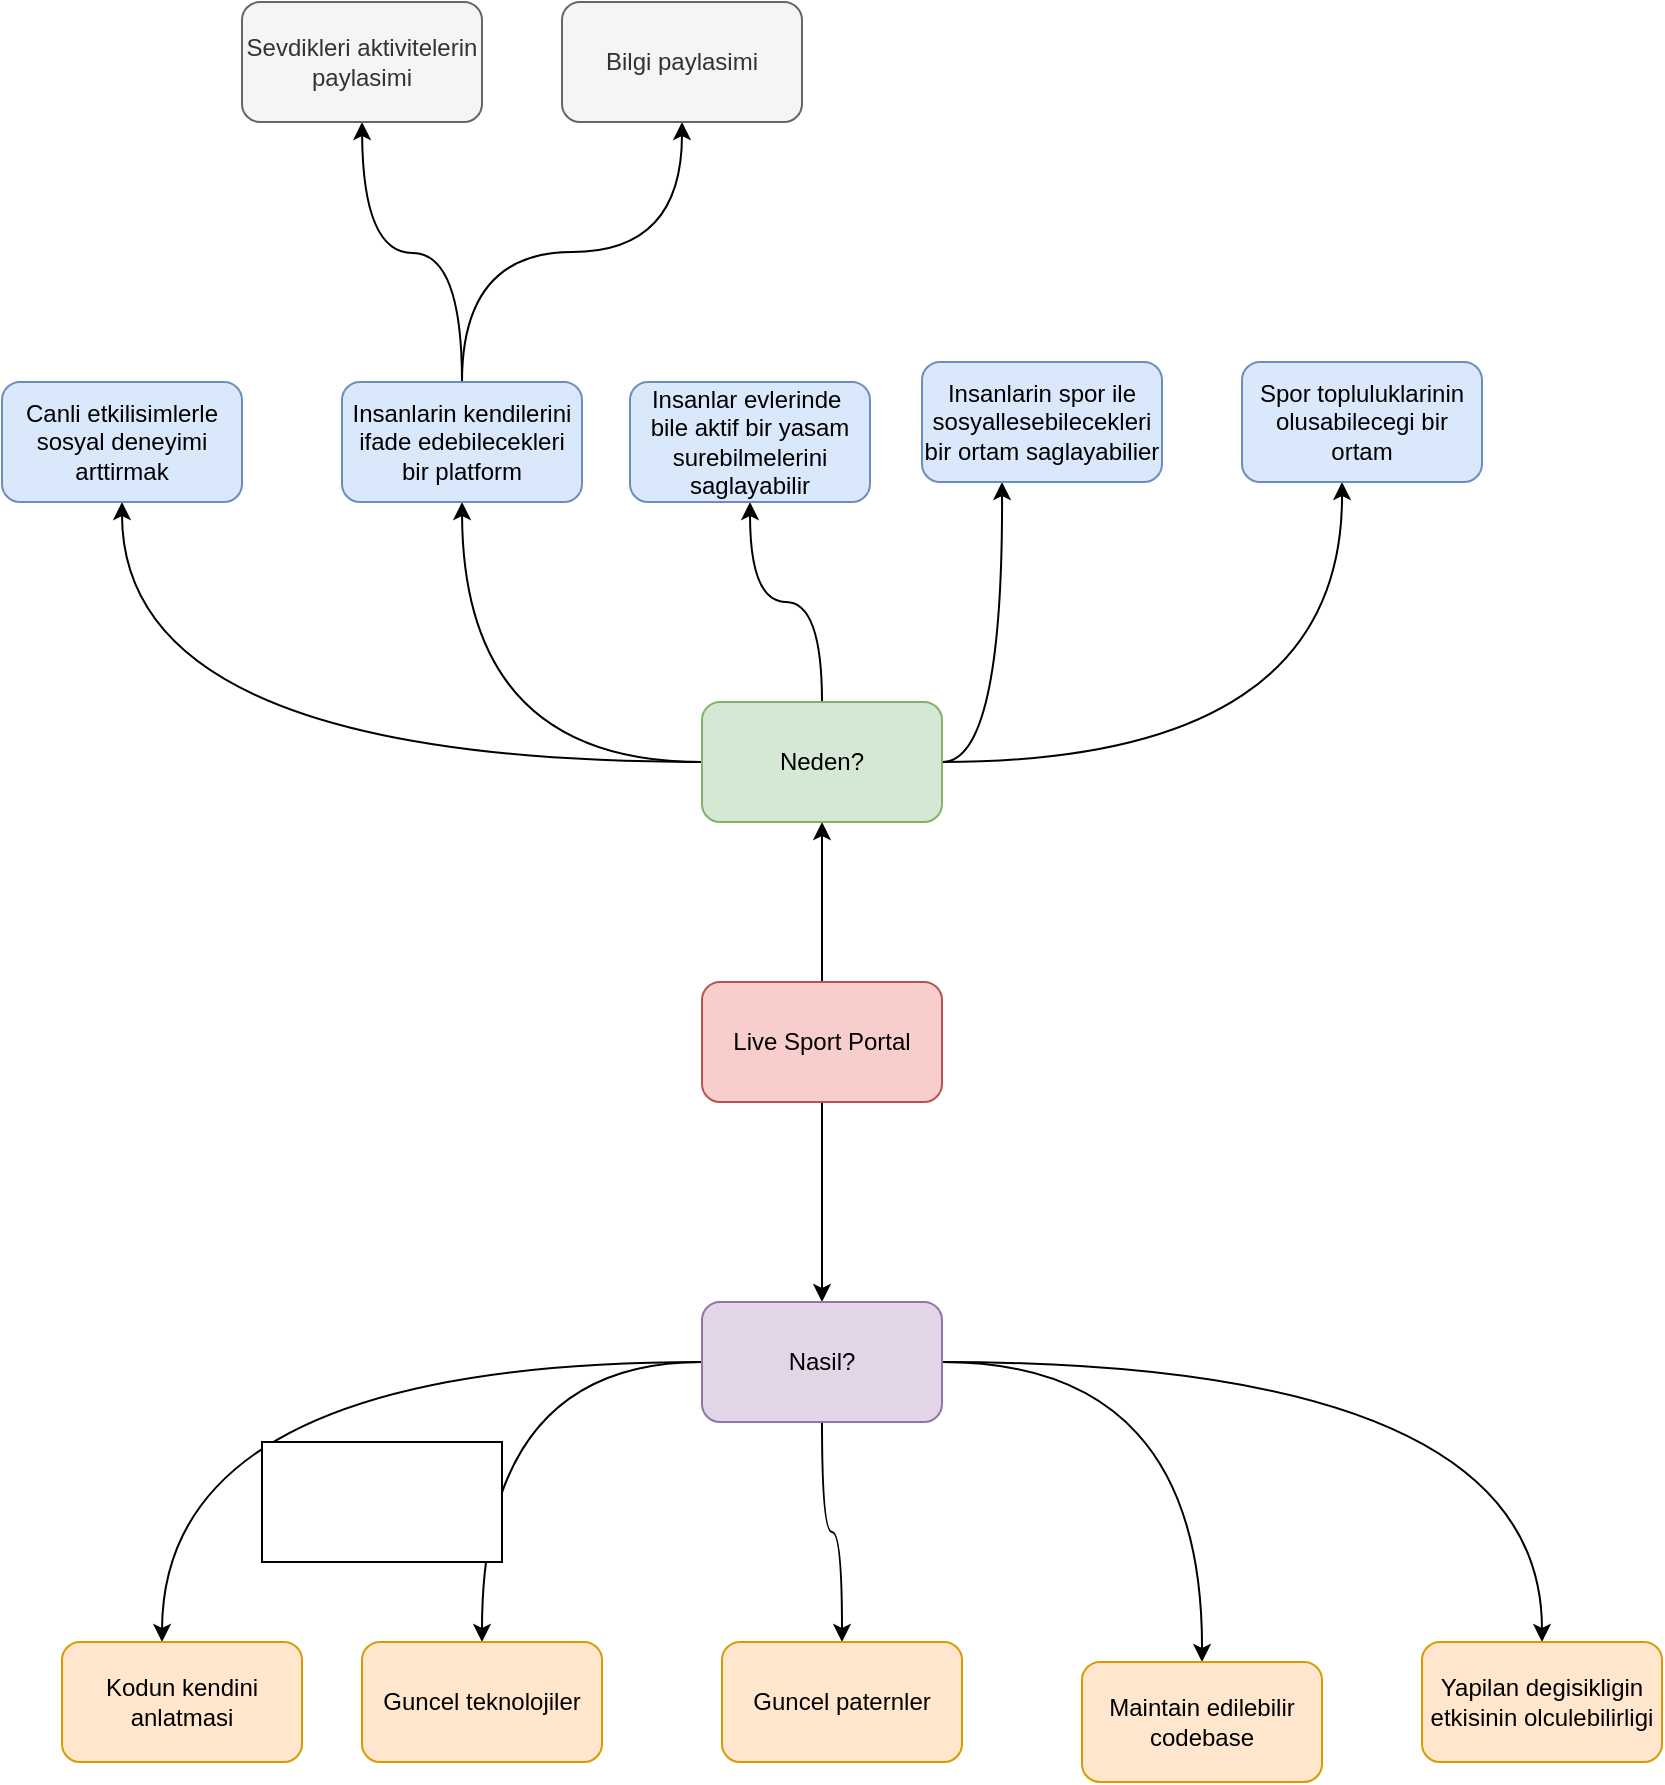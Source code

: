 <mxfile version="12.6.5" type="device"><diagram id="iL2zE7qaD2L_ZiYOHrYW" name="Page-1"><mxGraphModel dx="1773" dy="1779" grid="1" gridSize="10" guides="1" tooltips="1" connect="1" arrows="1" fold="1" page="1" pageScale="1" pageWidth="827" pageHeight="1169" math="0" shadow="0"><root><mxCell id="0"/><mxCell id="1" parent="0"/><mxCell id="emXsB2ohQggvRI4QxFAA-3" style="edgeStyle=orthogonalEdgeStyle;rounded=0;orthogonalLoop=1;jettySize=auto;html=1;entryX=0.5;entryY=1;entryDx=0;entryDy=0;curved=1;" parent="1" source="emXsB2ohQggvRI4QxFAA-1" target="emXsB2ohQggvRI4QxFAA-2" edge="1"><mxGeometry relative="1" as="geometry"/></mxCell><mxCell id="DOMWooIeQPKsYJJ-5UZs-7" style="edgeStyle=orthogonalEdgeStyle;curved=1;rounded=1;orthogonalLoop=1;jettySize=auto;html=1;startArrow=none;startFill=0;endArrow=classic;endFill=1;" parent="1" source="emXsB2ohQggvRI4QxFAA-1" edge="1"><mxGeometry relative="1" as="geometry"><mxPoint x="390" y="330" as="targetPoint"/></mxGeometry></mxCell><mxCell id="emXsB2ohQggvRI4QxFAA-1" value="Live Sport Portal" style="rounded=1;whiteSpace=wrap;html=1;fillColor=#f8cecc;strokeColor=#b85450;" parent="1" vertex="1"><mxGeometry x="330" y="170" width="120" height="60" as="geometry"/></mxCell><mxCell id="emXsB2ohQggvRI4QxFAA-4" style="edgeStyle=orthogonalEdgeStyle;curved=1;rounded=0;orthogonalLoop=1;jettySize=auto;html=1;entryX=0.5;entryY=1;entryDx=0;entryDy=0;" parent="1" source="emXsB2ohQggvRI4QxFAA-2" target="emXsB2ohQggvRI4QxFAA-5" edge="1"><mxGeometry relative="1" as="geometry"><mxPoint x="350" y="-70" as="targetPoint"/></mxGeometry></mxCell><mxCell id="emXsB2ohQggvRI4QxFAA-6" style="edgeStyle=orthogonalEdgeStyle;curved=1;rounded=0;orthogonalLoop=1;jettySize=auto;html=1;" parent="1" source="emXsB2ohQggvRI4QxFAA-2" edge="1"><mxGeometry relative="1" as="geometry"><mxPoint x="480" y="-80" as="targetPoint"/></mxGeometry></mxCell><mxCell id="2Tl9nvB5UgLsJPORawwC-1" style="edgeStyle=orthogonalEdgeStyle;rounded=0;orthogonalLoop=1;jettySize=auto;html=1;curved=1;" parent="1" source="emXsB2ohQggvRI4QxFAA-2" edge="1"><mxGeometry relative="1" as="geometry"><mxPoint x="210" y="-70" as="targetPoint"/></mxGeometry></mxCell><mxCell id="DOMWooIeQPKsYJJ-5UZs-1" style="edgeStyle=orthogonalEdgeStyle;rounded=1;orthogonalLoop=1;jettySize=auto;html=1;startArrow=none;startFill=0;endArrow=classic;endFill=1;curved=1;" parent="1" source="emXsB2ohQggvRI4QxFAA-2" edge="1"><mxGeometry relative="1" as="geometry"><mxPoint x="650" y="-80" as="targetPoint"/></mxGeometry></mxCell><mxCell id="Hgn35VA9OlwqKwKy2Uyr-3" style="edgeStyle=orthogonalEdgeStyle;rounded=0;orthogonalLoop=1;jettySize=auto;html=1;curved=1;" edge="1" parent="1" source="emXsB2ohQggvRI4QxFAA-2" target="Hgn35VA9OlwqKwKy2Uyr-2"><mxGeometry relative="1" as="geometry"/></mxCell><mxCell id="emXsB2ohQggvRI4QxFAA-2" value="Neden?" style="rounded=1;whiteSpace=wrap;html=1;fillColor=#d5e8d4;strokeColor=#82b366;" parent="1" vertex="1"><mxGeometry x="330" y="30" width="120" height="60" as="geometry"/></mxCell><mxCell id="emXsB2ohQggvRI4QxFAA-5" value="Insanlar evlerinde&amp;nbsp;&lt;br&gt;bile aktif bir yasam&lt;br&gt;surebilmelerini saglayabilir" style="rounded=1;whiteSpace=wrap;html=1;fillColor=#dae8fc;strokeColor=#6c8ebf;" parent="1" vertex="1"><mxGeometry x="294" y="-130" width="120" height="60" as="geometry"/></mxCell><mxCell id="emXsB2ohQggvRI4QxFAA-7" value="Insanlarin spor ile&lt;br&gt;sosyallesebilecekleri&lt;br&gt;bir ortam saglayabilier" style="rounded=1;whiteSpace=wrap;html=1;fillColor=#dae8fc;strokeColor=#6c8ebf;" parent="1" vertex="1"><mxGeometry x="440" y="-140" width="120" height="60" as="geometry"/></mxCell><mxCell id="DOMWooIeQPKsYJJ-5UZs-3" style="edgeStyle=orthogonalEdgeStyle;curved=1;rounded=1;orthogonalLoop=1;jettySize=auto;html=1;startArrow=none;startFill=0;endArrow=classic;endFill=1;" parent="1" source="2Tl9nvB5UgLsJPORawwC-2" edge="1"><mxGeometry relative="1" as="geometry"><mxPoint x="160" y="-260" as="targetPoint"/></mxGeometry></mxCell><mxCell id="DOMWooIeQPKsYJJ-5UZs-6" style="edgeStyle=orthogonalEdgeStyle;curved=1;rounded=1;orthogonalLoop=1;jettySize=auto;html=1;startArrow=none;startFill=0;endArrow=classic;endFill=1;" parent="1" source="2Tl9nvB5UgLsJPORawwC-2" target="DOMWooIeQPKsYJJ-5UZs-5" edge="1"><mxGeometry relative="1" as="geometry"/></mxCell><mxCell id="2Tl9nvB5UgLsJPORawwC-2" value="Insanlarin kendilerini ifade edebilecekleri bir platform" style="rounded=1;whiteSpace=wrap;html=1;fillColor=#dae8fc;strokeColor=#6c8ebf;" parent="1" vertex="1"><mxGeometry x="150" y="-130" width="120" height="60" as="geometry"/></mxCell><mxCell id="DOMWooIeQPKsYJJ-5UZs-2" value="Spor topluluklarinin olusabilecegi bir ortam" style="rounded=1;whiteSpace=wrap;html=1;fillColor=#dae8fc;strokeColor=#6c8ebf;" parent="1" vertex="1"><mxGeometry x="600" y="-140" width="120" height="60" as="geometry"/></mxCell><mxCell id="DOMWooIeQPKsYJJ-5UZs-4" value="Sevdikleri aktivitelerin paylasimi" style="rounded=1;whiteSpace=wrap;html=1;fillColor=#f5f5f5;strokeColor=#666666;fontColor=#333333;" parent="1" vertex="1"><mxGeometry x="100" y="-320" width="120" height="60" as="geometry"/></mxCell><mxCell id="DOMWooIeQPKsYJJ-5UZs-5" value="Bilgi paylasimi" style="rounded=1;whiteSpace=wrap;html=1;fillColor=#f5f5f5;strokeColor=#666666;fontColor=#333333;" parent="1" vertex="1"><mxGeometry x="260" y="-320" width="120" height="60" as="geometry"/></mxCell><mxCell id="DOMWooIeQPKsYJJ-5UZs-10" style="edgeStyle=orthogonalEdgeStyle;curved=1;rounded=1;orthogonalLoop=1;jettySize=auto;html=1;startArrow=none;startFill=0;endArrow=classic;endFill=1;" parent="1" source="DOMWooIeQPKsYJJ-5UZs-8" target="DOMWooIeQPKsYJJ-5UZs-9" edge="1"><mxGeometry relative="1" as="geometry"/></mxCell><mxCell id="DOMWooIeQPKsYJJ-5UZs-12" style="edgeStyle=orthogonalEdgeStyle;curved=1;rounded=1;orthogonalLoop=1;jettySize=auto;html=1;startArrow=none;startFill=0;endArrow=classic;endFill=1;" parent="1" source="DOMWooIeQPKsYJJ-5UZs-8" target="DOMWooIeQPKsYJJ-5UZs-11" edge="1"><mxGeometry relative="1" as="geometry"/></mxCell><mxCell id="DOMWooIeQPKsYJJ-5UZs-13" style="edgeStyle=orthogonalEdgeStyle;curved=1;rounded=1;orthogonalLoop=1;jettySize=auto;html=1;startArrow=none;startFill=0;endArrow=classic;endFill=1;" parent="1" source="DOMWooIeQPKsYJJ-5UZs-8" edge="1"><mxGeometry relative="1" as="geometry"><mxPoint x="580" y="510" as="targetPoint"/></mxGeometry></mxCell><mxCell id="DOMWooIeQPKsYJJ-5UZs-16" style="edgeStyle=orthogonalEdgeStyle;curved=1;rounded=1;orthogonalLoop=1;jettySize=auto;html=1;startArrow=none;startFill=0;endArrow=classic;endFill=1;" parent="1" source="DOMWooIeQPKsYJJ-5UZs-8" target="DOMWooIeQPKsYJJ-5UZs-15" edge="1"><mxGeometry relative="1" as="geometry"/></mxCell><mxCell id="DOMWooIeQPKsYJJ-5UZs-17" style="edgeStyle=orthogonalEdgeStyle;curved=1;rounded=1;orthogonalLoop=1;jettySize=auto;html=1;startArrow=none;startFill=0;endArrow=classic;endFill=1;" parent="1" source="DOMWooIeQPKsYJJ-5UZs-8" edge="1"><mxGeometry relative="1" as="geometry"><mxPoint x="60" y="500" as="targetPoint"/></mxGeometry></mxCell><mxCell id="DOMWooIeQPKsYJJ-5UZs-8" value="Nasil?" style="rounded=1;whiteSpace=wrap;html=1;fillColor=#e1d5e7;strokeColor=#9673a6;" parent="1" vertex="1"><mxGeometry x="330" y="330" width="120" height="60" as="geometry"/></mxCell><mxCell id="DOMWooIeQPKsYJJ-5UZs-9" value="Guncel teknolojiler" style="rounded=1;whiteSpace=wrap;html=1;fillColor=#ffe6cc;strokeColor=#d79b00;" parent="1" vertex="1"><mxGeometry x="160" y="500" width="120" height="60" as="geometry"/></mxCell><mxCell id="DOMWooIeQPKsYJJ-5UZs-11" value="Guncel paternler" style="rounded=1;whiteSpace=wrap;html=1;fillColor=#ffe6cc;strokeColor=#d79b00;" parent="1" vertex="1"><mxGeometry x="340" y="500" width="120" height="60" as="geometry"/></mxCell><mxCell id="DOMWooIeQPKsYJJ-5UZs-14" value="Maintain edilebilir codebase" style="rounded=1;whiteSpace=wrap;html=1;fillColor=#ffe6cc;strokeColor=#d79b00;" parent="1" vertex="1"><mxGeometry x="520" y="510" width="120" height="60" as="geometry"/></mxCell><mxCell id="DOMWooIeQPKsYJJ-5UZs-15" value="Yapilan degisikligin etkisinin olculebilirligi" style="rounded=1;whiteSpace=wrap;html=1;fillColor=#ffe6cc;strokeColor=#d79b00;" parent="1" vertex="1"><mxGeometry x="690" y="500" width="120" height="60" as="geometry"/></mxCell><mxCell id="DOMWooIeQPKsYJJ-5UZs-18" value="Kodun kendini anlatmasi" style="rounded=1;whiteSpace=wrap;html=1;fillColor=#ffe6cc;strokeColor=#d79b00;" parent="1" vertex="1"><mxGeometry x="10" y="500" width="120" height="60" as="geometry"/></mxCell><mxCell id="Hgn35VA9OlwqKwKy2Uyr-1" value="" style="rounded=0;whiteSpace=wrap;html=1;" vertex="1" parent="1"><mxGeometry x="110" y="400" width="120" height="60" as="geometry"/></mxCell><mxCell id="Hgn35VA9OlwqKwKy2Uyr-2" value="Canli etkilisimlerle sosyal deneyimi arttirmak" style="rounded=1;whiteSpace=wrap;html=1;fillColor=#dae8fc;strokeColor=#6c8ebf;" vertex="1" parent="1"><mxGeometry x="-20" y="-130" width="120" height="60" as="geometry"/></mxCell></root></mxGraphModel></diagram></mxfile>